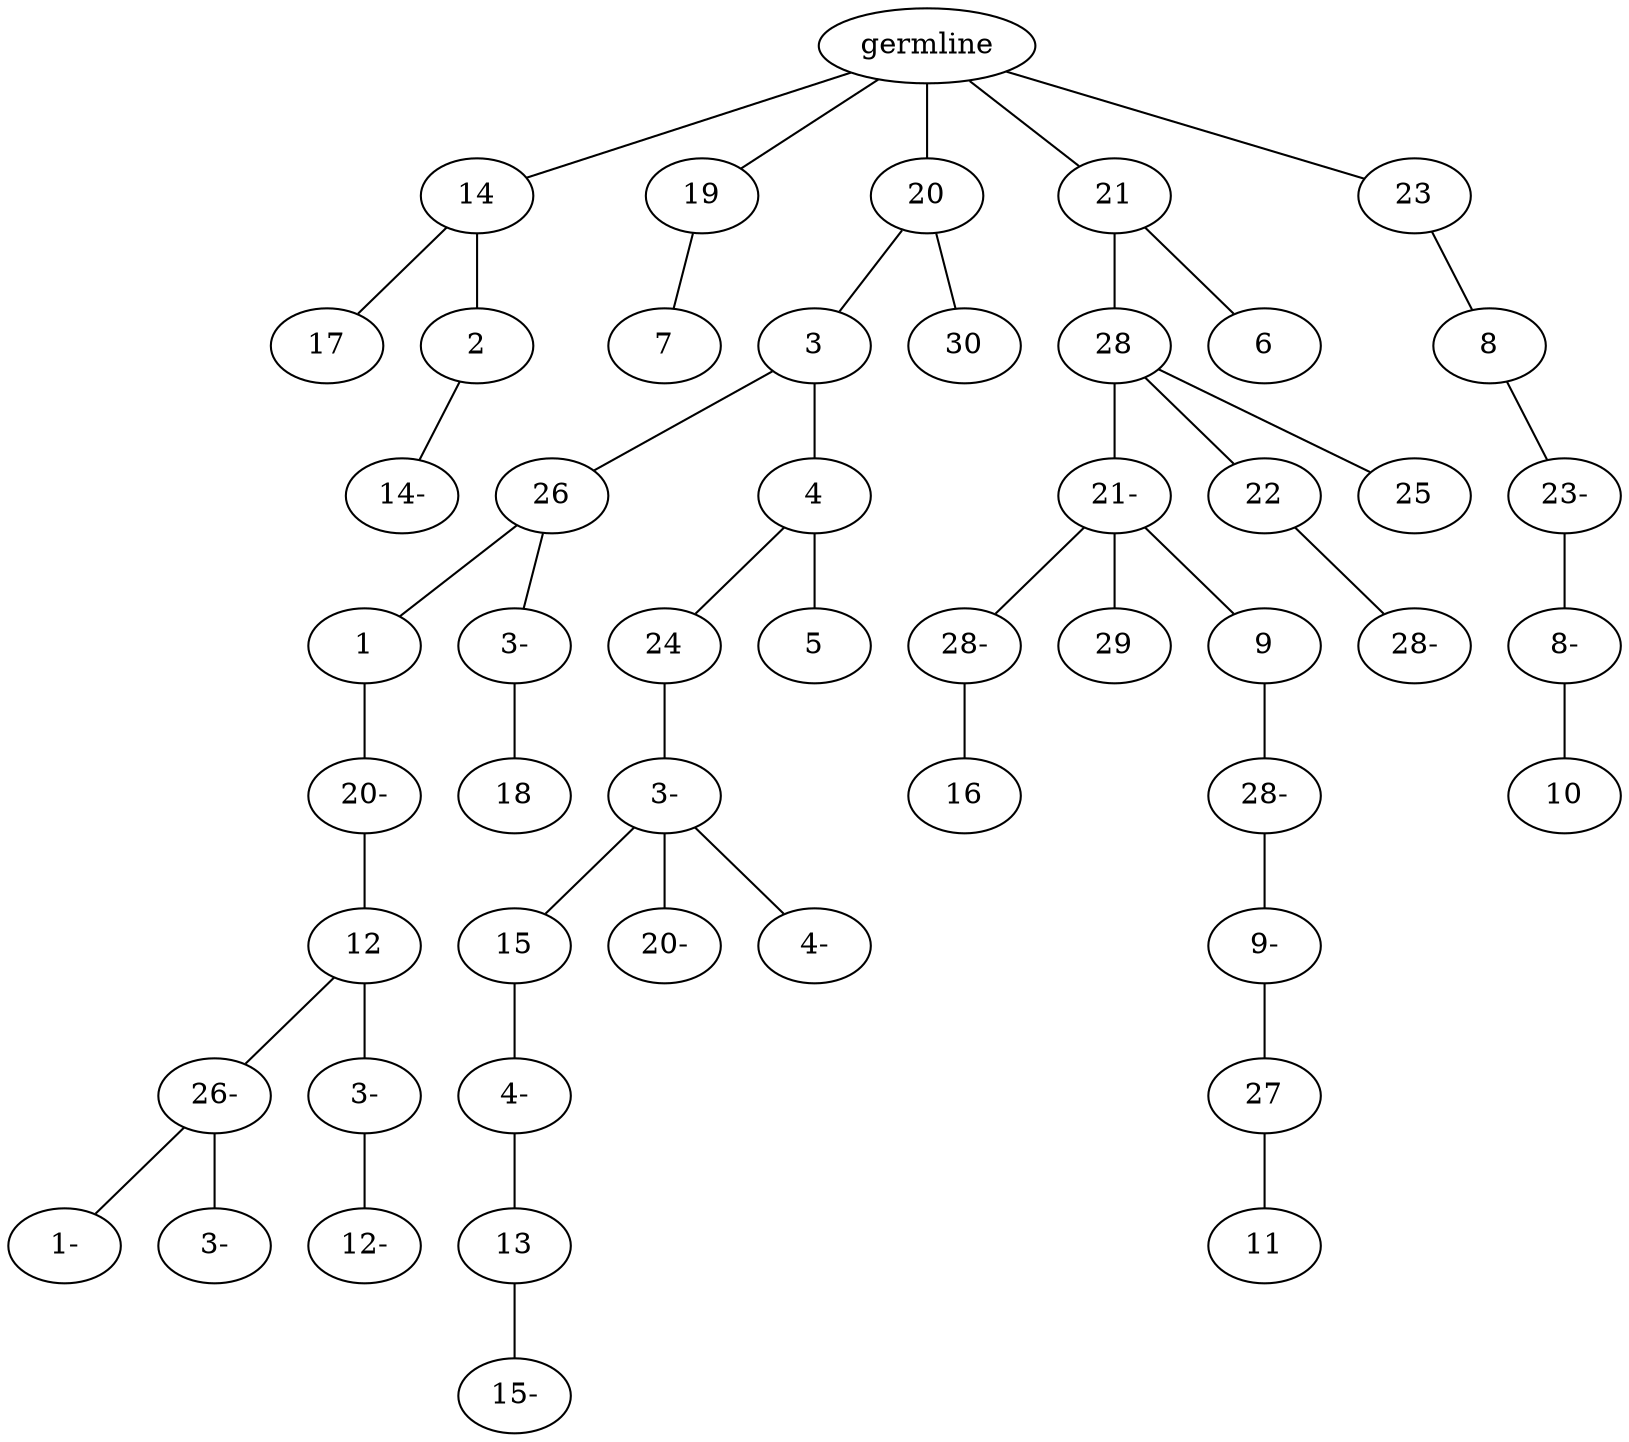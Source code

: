 graph tree {
    "139662986858304" [label="germline"];
    "139662986825104" [label="14"];
    "139662986822128" [label="17"];
    "139662986823184" [label="2"];
    "139662986982256" [label="14-"];
    "139662986822608" [label="19"];
    "139662986982496" [label="7"];
    "139662986822752" [label="20"];
    "139662986982736" [label="3"];
    "139662986982640" [label="26"];
    "139662986982928" [label="1"];
    "139662986983216" [label="20-"];
    "139662986983504" [label="12"];
    "139662986983792" [label="26-"];
    "139662986984080" [label="1-"];
    "139662986955456" [label="3-"];
    "139662986983648" [label="3-"];
    "139662986984896" [label="12-"];
    "139662986982784" [label="3-"];
    "139662986984032" [label="18"];
    "139662986981920" [label="4"];
    "139662986983600" [label="24"];
    "139662986983312" [label="3-"];
    "139662986983840" [label="15"];
    "139662986984416" [label="4-"];
    "139662986985136" [label="13"];
    "139662986985424" [label="15-"];
    "139662986984608" [label="20-"];
    "139662986984512" [label="4-"];
    "139662986983744" [label="5"];
    "139662986981872" [label="30"];
    "139662986822704" [label="21"];
    "139662986983888" [label="28"];
    "139662986984848" [label="21-"];
    "139662986984800" [label="28-"];
    "139662986985280" [label="16"];
    "139662986984752" [label="29"];
    "139662986985328" [label="9"];
    "139662986982160" [label="28-"];
    "139662986981680" [label="9-"];
    "139662986821840" [label="27"];
    "139662986822896" [label="11"];
    "139662986982208" [label="22"];
    "139662986985232" [label="28-"];
    "139662986983456" [label="25"];
    "139662986985088" [label="6"];
    "139662986985184" [label="23"];
    "139662986981584" [label="8"];
    "139662986822848" [label="23-"];
    "139662986821888" [label="8-"];
    "139662986823664" [label="10"];
    "139662986858304" -- "139662986825104";
    "139662986858304" -- "139662986822608";
    "139662986858304" -- "139662986822752";
    "139662986858304" -- "139662986822704";
    "139662986858304" -- "139662986985184";
    "139662986825104" -- "139662986822128";
    "139662986825104" -- "139662986823184";
    "139662986823184" -- "139662986982256";
    "139662986822608" -- "139662986982496";
    "139662986822752" -- "139662986982736";
    "139662986822752" -- "139662986981872";
    "139662986982736" -- "139662986982640";
    "139662986982736" -- "139662986981920";
    "139662986982640" -- "139662986982928";
    "139662986982640" -- "139662986982784";
    "139662986982928" -- "139662986983216";
    "139662986983216" -- "139662986983504";
    "139662986983504" -- "139662986983792";
    "139662986983504" -- "139662986983648";
    "139662986983792" -- "139662986984080";
    "139662986983792" -- "139662986955456";
    "139662986983648" -- "139662986984896";
    "139662986982784" -- "139662986984032";
    "139662986981920" -- "139662986983600";
    "139662986981920" -- "139662986983744";
    "139662986983600" -- "139662986983312";
    "139662986983312" -- "139662986983840";
    "139662986983312" -- "139662986984608";
    "139662986983312" -- "139662986984512";
    "139662986983840" -- "139662986984416";
    "139662986984416" -- "139662986985136";
    "139662986985136" -- "139662986985424";
    "139662986822704" -- "139662986983888";
    "139662986822704" -- "139662986985088";
    "139662986983888" -- "139662986984848";
    "139662986983888" -- "139662986982208";
    "139662986983888" -- "139662986983456";
    "139662986984848" -- "139662986984800";
    "139662986984848" -- "139662986984752";
    "139662986984848" -- "139662986985328";
    "139662986984800" -- "139662986985280";
    "139662986985328" -- "139662986982160";
    "139662986982160" -- "139662986981680";
    "139662986981680" -- "139662986821840";
    "139662986821840" -- "139662986822896";
    "139662986982208" -- "139662986985232";
    "139662986985184" -- "139662986981584";
    "139662986981584" -- "139662986822848";
    "139662986822848" -- "139662986821888";
    "139662986821888" -- "139662986823664";
}
